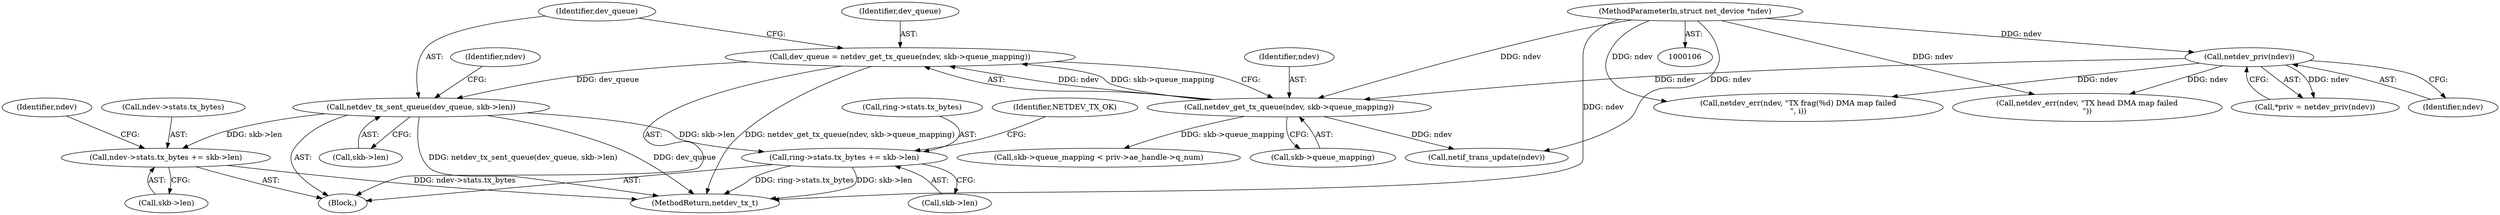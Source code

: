 digraph "0_linux_27463ad99f738ed93c7c8b3e2e5bc8c4853a2ff2_0@pointer" {
"1000296" [label="(Call,netdev_tx_sent_queue(dev_queue, skb->len))"];
"1000289" [label="(Call,dev_queue = netdev_get_tx_queue(ndev, skb->queue_mapping))"];
"1000291" [label="(Call,netdev_get_tx_queue(ndev, skb->queue_mapping))"];
"1000114" [label="(Call,netdev_priv(ndev))"];
"1000107" [label="(MethodParameterIn,struct net_device *ndev)"];
"1000303" [label="(Call,ndev->stats.tx_bytes += skb->len)"];
"1000346" [label="(Call,ring->stats.tx_bytes += skb->len)"];
"1000292" [label="(Identifier,ndev)"];
"1000315" [label="(Identifier,ndev)"];
"1000297" [label="(Identifier,dev_queue)"];
"1000291" [label="(Call,netdev_get_tx_queue(ndev, skb->queue_mapping))"];
"1000303" [label="(Call,ndev->stats.tx_bytes += skb->len)"];
"1000301" [label="(Call,netif_trans_update(ndev))"];
"1000110" [label="(Block,)"];
"1000290" [label="(Identifier,dev_queue)"];
"1000309" [label="(Call,skb->len)"];
"1000346" [label="(Call,ring->stats.tx_bytes += skb->len)"];
"1000298" [label="(Call,skb->len)"];
"1000289" [label="(Call,dev_queue = netdev_get_tx_queue(ndev, skb->queue_mapping))"];
"1000320" [label="(Call,skb->queue_mapping < priv->ae_handle->q_num)"];
"1000107" [label="(MethodParameterIn,struct net_device *ndev)"];
"1000293" [label="(Call,skb->queue_mapping)"];
"1000112" [label="(Call,*priv = netdev_priv(ndev))"];
"1000304" [label="(Call,ndev->stats.tx_bytes)"];
"1000347" [label="(Call,ring->stats.tx_bytes)"];
"1000426" [label="(MethodReturn,netdev_tx_t)"];
"1000195" [label="(Call,netdev_err(ndev, \"TX head DMA map failed\n\"))"];
"1000115" [label="(Identifier,ndev)"];
"1000114" [label="(Call,netdev_priv(ndev))"];
"1000356" [label="(Identifier,NETDEV_TX_OK)"];
"1000259" [label="(Call,netdev_err(ndev, \"TX frag(%d) DMA map failed\n\", i))"];
"1000352" [label="(Call,skb->len)"];
"1000302" [label="(Identifier,ndev)"];
"1000296" [label="(Call,netdev_tx_sent_queue(dev_queue, skb->len))"];
"1000296" -> "1000110"  [label="AST: "];
"1000296" -> "1000298"  [label="CFG: "];
"1000297" -> "1000296"  [label="AST: "];
"1000298" -> "1000296"  [label="AST: "];
"1000302" -> "1000296"  [label="CFG: "];
"1000296" -> "1000426"  [label="DDG: netdev_tx_sent_queue(dev_queue, skb->len)"];
"1000296" -> "1000426"  [label="DDG: dev_queue"];
"1000289" -> "1000296"  [label="DDG: dev_queue"];
"1000296" -> "1000303"  [label="DDG: skb->len"];
"1000296" -> "1000346"  [label="DDG: skb->len"];
"1000289" -> "1000110"  [label="AST: "];
"1000289" -> "1000291"  [label="CFG: "];
"1000290" -> "1000289"  [label="AST: "];
"1000291" -> "1000289"  [label="AST: "];
"1000297" -> "1000289"  [label="CFG: "];
"1000289" -> "1000426"  [label="DDG: netdev_get_tx_queue(ndev, skb->queue_mapping)"];
"1000291" -> "1000289"  [label="DDG: ndev"];
"1000291" -> "1000289"  [label="DDG: skb->queue_mapping"];
"1000291" -> "1000293"  [label="CFG: "];
"1000292" -> "1000291"  [label="AST: "];
"1000293" -> "1000291"  [label="AST: "];
"1000114" -> "1000291"  [label="DDG: ndev"];
"1000107" -> "1000291"  [label="DDG: ndev"];
"1000291" -> "1000301"  [label="DDG: ndev"];
"1000291" -> "1000320"  [label="DDG: skb->queue_mapping"];
"1000114" -> "1000112"  [label="AST: "];
"1000114" -> "1000115"  [label="CFG: "];
"1000115" -> "1000114"  [label="AST: "];
"1000112" -> "1000114"  [label="CFG: "];
"1000114" -> "1000112"  [label="DDG: ndev"];
"1000107" -> "1000114"  [label="DDG: ndev"];
"1000114" -> "1000195"  [label="DDG: ndev"];
"1000114" -> "1000259"  [label="DDG: ndev"];
"1000107" -> "1000106"  [label="AST: "];
"1000107" -> "1000426"  [label="DDG: ndev"];
"1000107" -> "1000195"  [label="DDG: ndev"];
"1000107" -> "1000259"  [label="DDG: ndev"];
"1000107" -> "1000301"  [label="DDG: ndev"];
"1000303" -> "1000110"  [label="AST: "];
"1000303" -> "1000309"  [label="CFG: "];
"1000304" -> "1000303"  [label="AST: "];
"1000309" -> "1000303"  [label="AST: "];
"1000315" -> "1000303"  [label="CFG: "];
"1000303" -> "1000426"  [label="DDG: ndev->stats.tx_bytes"];
"1000346" -> "1000110"  [label="AST: "];
"1000346" -> "1000352"  [label="CFG: "];
"1000347" -> "1000346"  [label="AST: "];
"1000352" -> "1000346"  [label="AST: "];
"1000356" -> "1000346"  [label="CFG: "];
"1000346" -> "1000426"  [label="DDG: ring->stats.tx_bytes"];
"1000346" -> "1000426"  [label="DDG: skb->len"];
}
